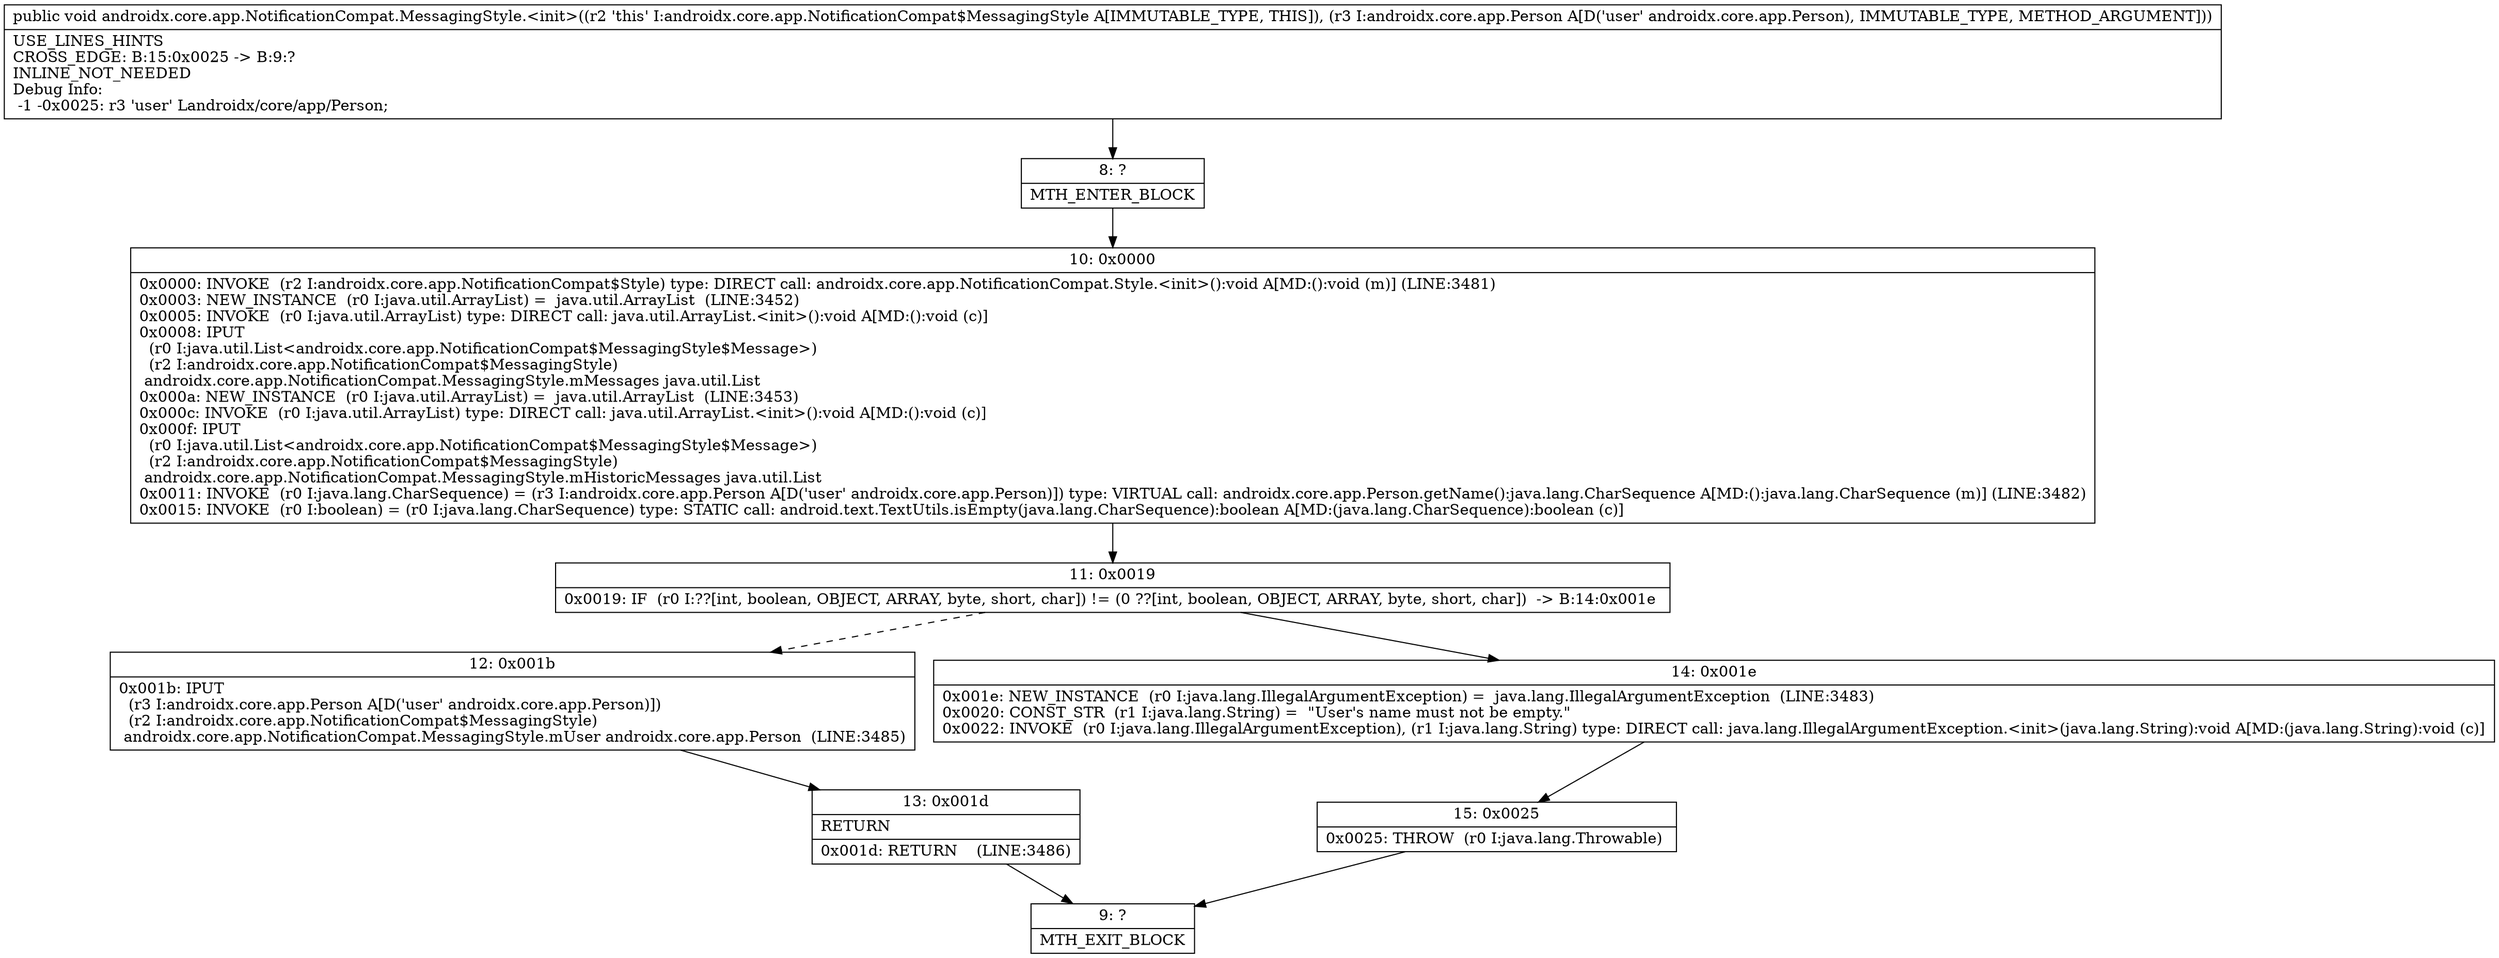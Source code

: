 digraph "CFG forandroidx.core.app.NotificationCompat.MessagingStyle.\<init\>(Landroidx\/core\/app\/Person;)V" {
Node_8 [shape=record,label="{8\:\ ?|MTH_ENTER_BLOCK\l}"];
Node_10 [shape=record,label="{10\:\ 0x0000|0x0000: INVOKE  (r2 I:androidx.core.app.NotificationCompat$Style) type: DIRECT call: androidx.core.app.NotificationCompat.Style.\<init\>():void A[MD:():void (m)] (LINE:3481)\l0x0003: NEW_INSTANCE  (r0 I:java.util.ArrayList) =  java.util.ArrayList  (LINE:3452)\l0x0005: INVOKE  (r0 I:java.util.ArrayList) type: DIRECT call: java.util.ArrayList.\<init\>():void A[MD:():void (c)]\l0x0008: IPUT  \l  (r0 I:java.util.List\<androidx.core.app.NotificationCompat$MessagingStyle$Message\>)\l  (r2 I:androidx.core.app.NotificationCompat$MessagingStyle)\l androidx.core.app.NotificationCompat.MessagingStyle.mMessages java.util.List \l0x000a: NEW_INSTANCE  (r0 I:java.util.ArrayList) =  java.util.ArrayList  (LINE:3453)\l0x000c: INVOKE  (r0 I:java.util.ArrayList) type: DIRECT call: java.util.ArrayList.\<init\>():void A[MD:():void (c)]\l0x000f: IPUT  \l  (r0 I:java.util.List\<androidx.core.app.NotificationCompat$MessagingStyle$Message\>)\l  (r2 I:androidx.core.app.NotificationCompat$MessagingStyle)\l androidx.core.app.NotificationCompat.MessagingStyle.mHistoricMessages java.util.List \l0x0011: INVOKE  (r0 I:java.lang.CharSequence) = (r3 I:androidx.core.app.Person A[D('user' androidx.core.app.Person)]) type: VIRTUAL call: androidx.core.app.Person.getName():java.lang.CharSequence A[MD:():java.lang.CharSequence (m)] (LINE:3482)\l0x0015: INVOKE  (r0 I:boolean) = (r0 I:java.lang.CharSequence) type: STATIC call: android.text.TextUtils.isEmpty(java.lang.CharSequence):boolean A[MD:(java.lang.CharSequence):boolean (c)]\l}"];
Node_11 [shape=record,label="{11\:\ 0x0019|0x0019: IF  (r0 I:??[int, boolean, OBJECT, ARRAY, byte, short, char]) != (0 ??[int, boolean, OBJECT, ARRAY, byte, short, char])  \-\> B:14:0x001e \l}"];
Node_12 [shape=record,label="{12\:\ 0x001b|0x001b: IPUT  \l  (r3 I:androidx.core.app.Person A[D('user' androidx.core.app.Person)])\l  (r2 I:androidx.core.app.NotificationCompat$MessagingStyle)\l androidx.core.app.NotificationCompat.MessagingStyle.mUser androidx.core.app.Person  (LINE:3485)\l}"];
Node_13 [shape=record,label="{13\:\ 0x001d|RETURN\l|0x001d: RETURN    (LINE:3486)\l}"];
Node_9 [shape=record,label="{9\:\ ?|MTH_EXIT_BLOCK\l}"];
Node_14 [shape=record,label="{14\:\ 0x001e|0x001e: NEW_INSTANCE  (r0 I:java.lang.IllegalArgumentException) =  java.lang.IllegalArgumentException  (LINE:3483)\l0x0020: CONST_STR  (r1 I:java.lang.String) =  \"User's name must not be empty.\" \l0x0022: INVOKE  (r0 I:java.lang.IllegalArgumentException), (r1 I:java.lang.String) type: DIRECT call: java.lang.IllegalArgumentException.\<init\>(java.lang.String):void A[MD:(java.lang.String):void (c)]\l}"];
Node_15 [shape=record,label="{15\:\ 0x0025|0x0025: THROW  (r0 I:java.lang.Throwable) \l}"];
MethodNode[shape=record,label="{public void androidx.core.app.NotificationCompat.MessagingStyle.\<init\>((r2 'this' I:androidx.core.app.NotificationCompat$MessagingStyle A[IMMUTABLE_TYPE, THIS]), (r3 I:androidx.core.app.Person A[D('user' androidx.core.app.Person), IMMUTABLE_TYPE, METHOD_ARGUMENT]))  | USE_LINES_HINTS\lCROSS_EDGE: B:15:0x0025 \-\> B:9:?\lINLINE_NOT_NEEDED\lDebug Info:\l  \-1 \-0x0025: r3 'user' Landroidx\/core\/app\/Person;\l}"];
MethodNode -> Node_8;Node_8 -> Node_10;
Node_10 -> Node_11;
Node_11 -> Node_12[style=dashed];
Node_11 -> Node_14;
Node_12 -> Node_13;
Node_13 -> Node_9;
Node_14 -> Node_15;
Node_15 -> Node_9;
}

